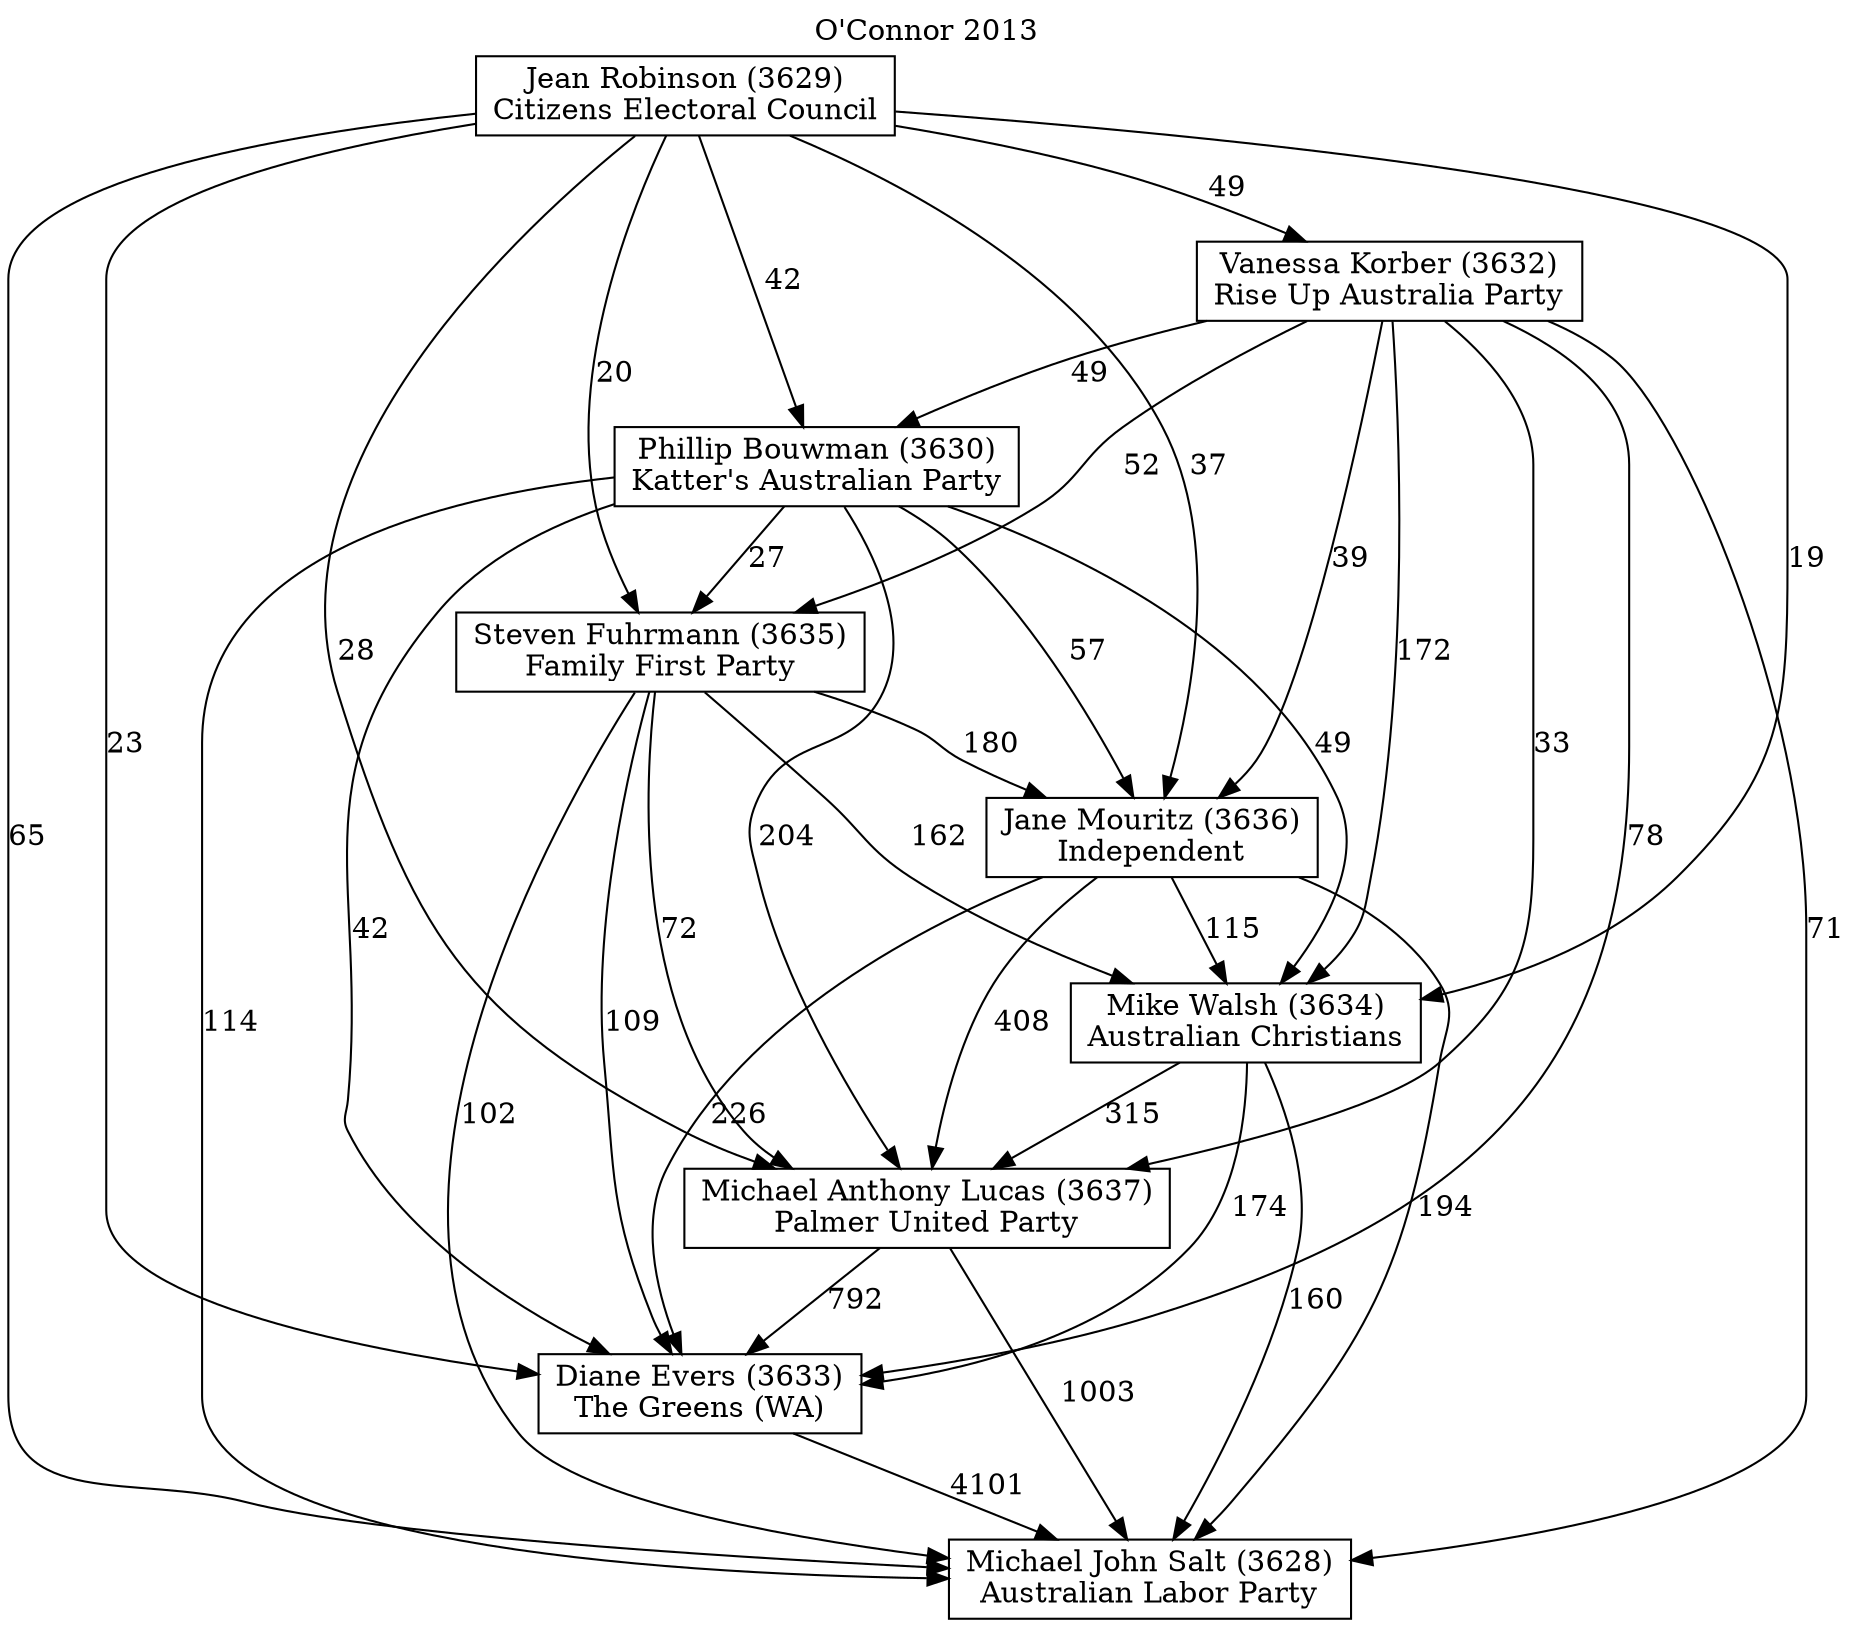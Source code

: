// House preference flow
digraph "Michael John Salt (3628)_O'Connor_2013" {
	graph [label="O'Connor 2013" labelloc=t mclimit=10]
	node [shape=box]
	"Diane Evers (3633)" [label="Diane Evers (3633)
The Greens (WA)"]
	"Jane Mouritz (3636)" [label="Jane Mouritz (3636)
Independent"]
	"Jean Robinson (3629)" [label="Jean Robinson (3629)
Citizens Electoral Council"]
	"Michael Anthony Lucas (3637)" [label="Michael Anthony Lucas (3637)
Palmer United Party"]
	"Michael John Salt (3628)" [label="Michael John Salt (3628)
Australian Labor Party"]
	"Mike Walsh (3634)" [label="Mike Walsh (3634)
Australian Christians"]
	"Phillip Bouwman (3630)" [label="Phillip Bouwman (3630)
Katter's Australian Party"]
	"Steven Fuhrmann (3635)" [label="Steven Fuhrmann (3635)
Family First Party"]
	"Vanessa Korber (3632)" [label="Vanessa Korber (3632)
Rise Up Australia Party"]
	"Diane Evers (3633)" -> "Michael John Salt (3628)" [label=4101]
	"Jane Mouritz (3636)" -> "Diane Evers (3633)" [label=226]
	"Jane Mouritz (3636)" -> "Michael Anthony Lucas (3637)" [label=408]
	"Jane Mouritz (3636)" -> "Michael John Salt (3628)" [label=194]
	"Jane Mouritz (3636)" -> "Mike Walsh (3634)" [label=115]
	"Jean Robinson (3629)" -> "Diane Evers (3633)" [label=23]
	"Jean Robinson (3629)" -> "Jane Mouritz (3636)" [label=37]
	"Jean Robinson (3629)" -> "Michael Anthony Lucas (3637)" [label=28]
	"Jean Robinson (3629)" -> "Michael John Salt (3628)" [label=65]
	"Jean Robinson (3629)" -> "Mike Walsh (3634)" [label=19]
	"Jean Robinson (3629)" -> "Phillip Bouwman (3630)" [label=42]
	"Jean Robinson (3629)" -> "Steven Fuhrmann (3635)" [label=20]
	"Jean Robinson (3629)" -> "Vanessa Korber (3632)" [label=49]
	"Michael Anthony Lucas (3637)" -> "Diane Evers (3633)" [label=792]
	"Michael Anthony Lucas (3637)" -> "Michael John Salt (3628)" [label=1003]
	"Mike Walsh (3634)" -> "Diane Evers (3633)" [label=174]
	"Mike Walsh (3634)" -> "Michael Anthony Lucas (3637)" [label=315]
	"Mike Walsh (3634)" -> "Michael John Salt (3628)" [label=160]
	"Phillip Bouwman (3630)" -> "Diane Evers (3633)" [label=42]
	"Phillip Bouwman (3630)" -> "Jane Mouritz (3636)" [label=57]
	"Phillip Bouwman (3630)" -> "Michael Anthony Lucas (3637)" [label=204]
	"Phillip Bouwman (3630)" -> "Michael John Salt (3628)" [label=114]
	"Phillip Bouwman (3630)" -> "Mike Walsh (3634)" [label=49]
	"Phillip Bouwman (3630)" -> "Steven Fuhrmann (3635)" [label=27]
	"Steven Fuhrmann (3635)" -> "Diane Evers (3633)" [label=109]
	"Steven Fuhrmann (3635)" -> "Jane Mouritz (3636)" [label=180]
	"Steven Fuhrmann (3635)" -> "Michael Anthony Lucas (3637)" [label=72]
	"Steven Fuhrmann (3635)" -> "Michael John Salt (3628)" [label=102]
	"Steven Fuhrmann (3635)" -> "Mike Walsh (3634)" [label=162]
	"Vanessa Korber (3632)" -> "Diane Evers (3633)" [label=78]
	"Vanessa Korber (3632)" -> "Jane Mouritz (3636)" [label=39]
	"Vanessa Korber (3632)" -> "Michael Anthony Lucas (3637)" [label=33]
	"Vanessa Korber (3632)" -> "Michael John Salt (3628)" [label=71]
	"Vanessa Korber (3632)" -> "Mike Walsh (3634)" [label=172]
	"Vanessa Korber (3632)" -> "Phillip Bouwman (3630)" [label=49]
	"Vanessa Korber (3632)" -> "Steven Fuhrmann (3635)" [label=52]
}

